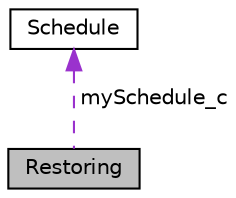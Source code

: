 digraph "Restoring"
{
 // LATEX_PDF_SIZE
  edge [fontname="Helvetica",fontsize="10",labelfontname="Helvetica",labelfontsize="10"];
  node [fontname="Helvetica",fontsize="10",shape=record];
  Node1 [label="Restoring",height=0.2,width=0.4,color="black", fillcolor="grey75", style="filled", fontcolor="black",tooltip="A class for restoring data, it is used when we need to go back to a older version of the runtime sche..."];
  Node2 -> Node1 [dir="back",color="darkorchid3",fontsize="10",style="dashed",label=" mySchedule_c" ,fontname="Helvetica"];
  Node2 [label="Schedule",height=0.2,width=0.4,color="black", fillcolor="white", style="filled",URL="$classSchedule.html",tooltip="A class that contains the schedules for a Class or Student and their methods."];
}
